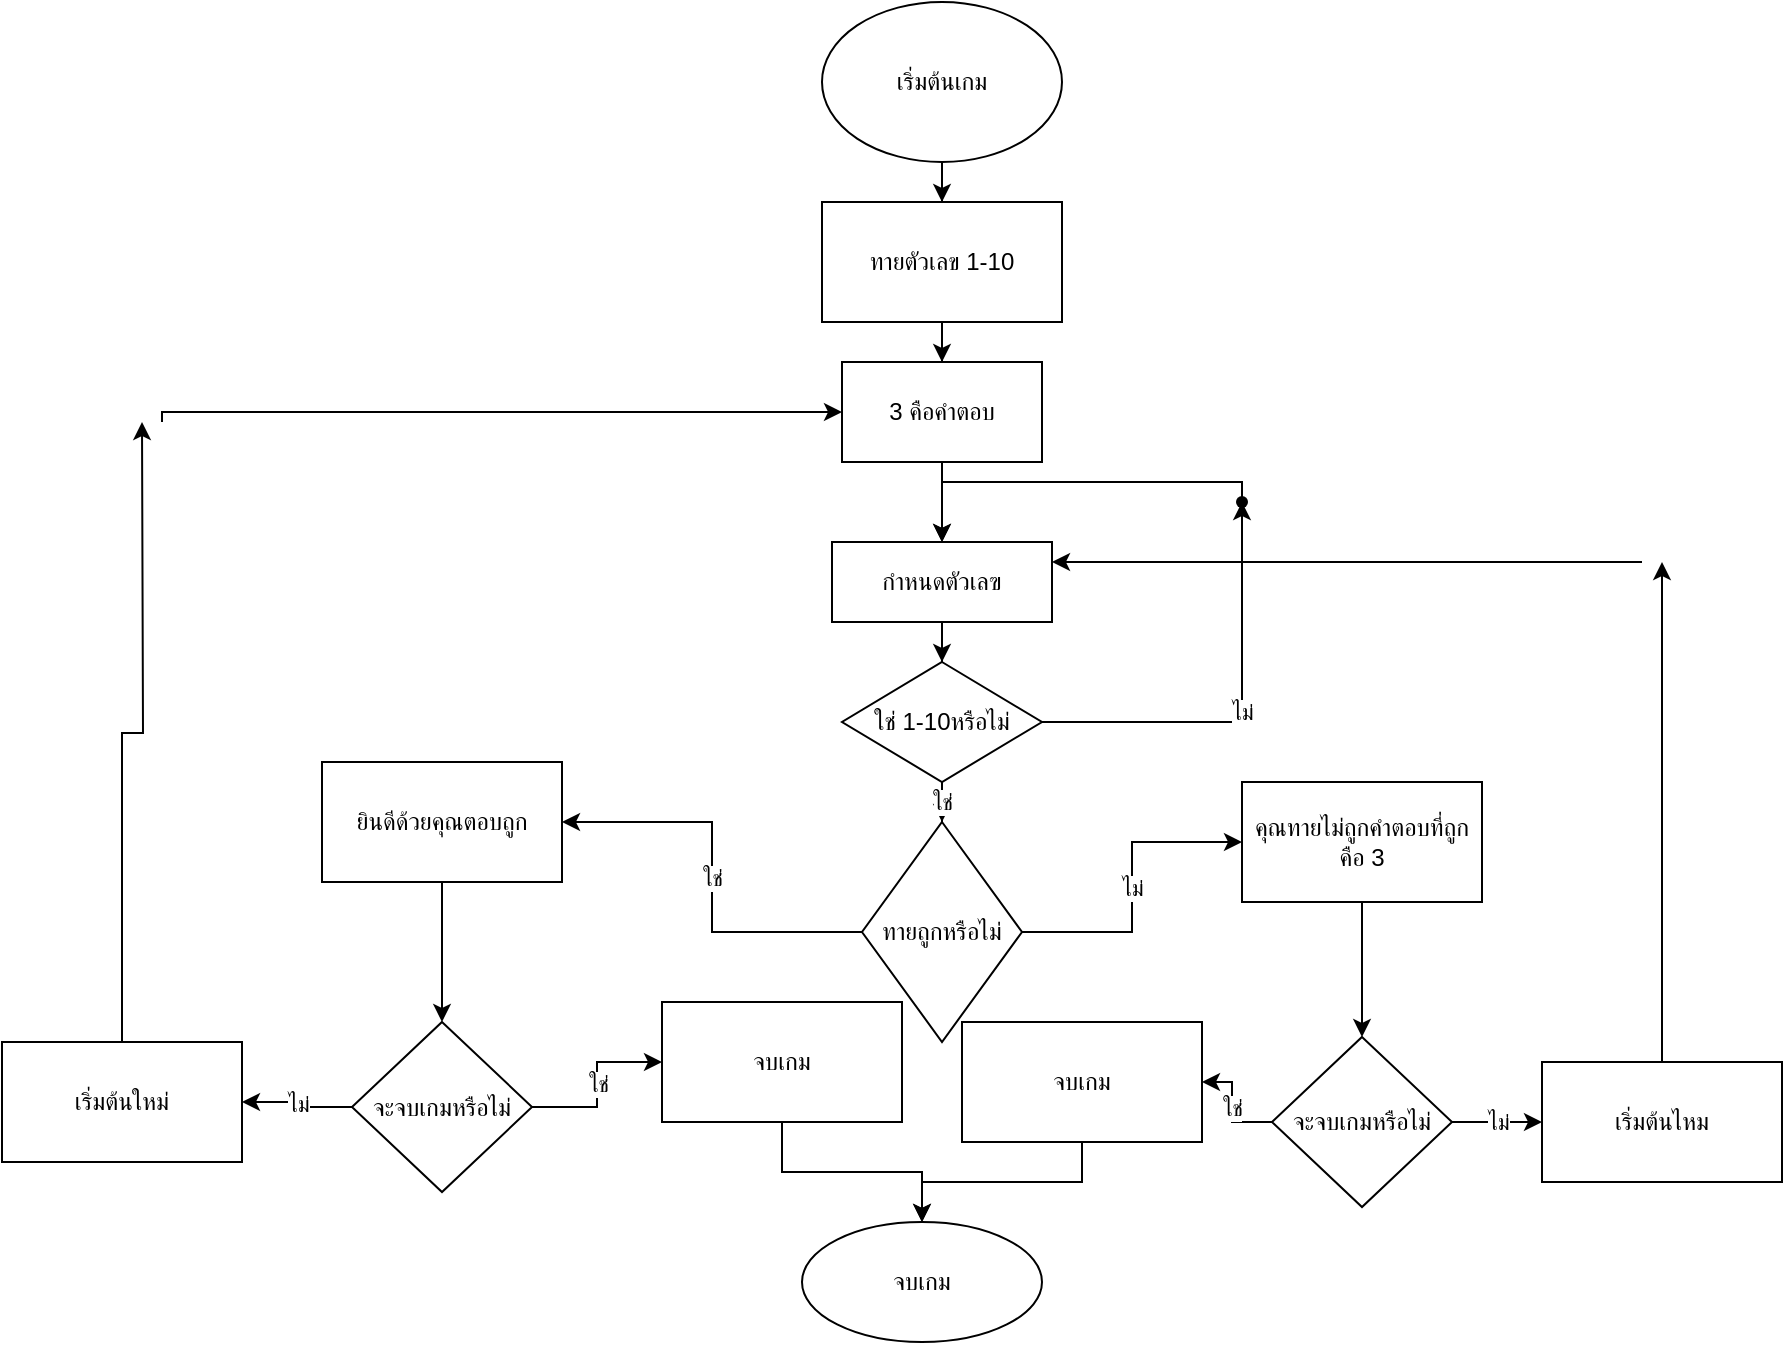 <mxfile version="20.6.0" type="github">
  <diagram id="pDeUd91LaXmuF7cPFV2_" name="Page-1">
    <mxGraphModel dx="2023" dy="677" grid="1" gridSize="10" guides="1" tooltips="1" connect="1" arrows="1" fold="1" page="1" pageScale="1" pageWidth="850" pageHeight="1100" math="0" shadow="0">
      <root>
        <mxCell id="0" />
        <mxCell id="1" parent="0" />
        <mxCell id="jgYm5BDfNLHtk2KfV3pF-10" value="" style="edgeStyle=orthogonalEdgeStyle;rounded=0;orthogonalLoop=1;jettySize=auto;html=1;" edge="1" parent="1" source="jgYm5BDfNLHtk2KfV3pF-8" target="jgYm5BDfNLHtk2KfV3pF-9">
          <mxGeometry relative="1" as="geometry" />
        </mxCell>
        <mxCell id="jgYm5BDfNLHtk2KfV3pF-8" value="เริ่มต้นเกม" style="ellipse;whiteSpace=wrap;html=1;" vertex="1" parent="1">
          <mxGeometry x="340" y="10" width="120" height="80" as="geometry" />
        </mxCell>
        <mxCell id="jgYm5BDfNLHtk2KfV3pF-39" style="edgeStyle=orthogonalEdgeStyle;rounded=0;orthogonalLoop=1;jettySize=auto;html=1;entryX=0.5;entryY=0;entryDx=0;entryDy=0;" edge="1" parent="1" source="jgYm5BDfNLHtk2KfV3pF-9" target="jgYm5BDfNLHtk2KfV3pF-38">
          <mxGeometry relative="1" as="geometry" />
        </mxCell>
        <mxCell id="jgYm5BDfNLHtk2KfV3pF-9" value="ทายตัวเลข 1-10" style="whiteSpace=wrap;html=1;" vertex="1" parent="1">
          <mxGeometry x="340" y="110" width="120" height="60" as="geometry" />
        </mxCell>
        <mxCell id="jgYm5BDfNLHtk2KfV3pF-22" value="ใช่" style="edgeStyle=orthogonalEdgeStyle;rounded=0;orthogonalLoop=1;jettySize=auto;html=1;" edge="1" parent="1" source="jgYm5BDfNLHtk2KfV3pF-19" target="jgYm5BDfNLHtk2KfV3pF-21">
          <mxGeometry relative="1" as="geometry" />
        </mxCell>
        <mxCell id="jgYm5BDfNLHtk2KfV3pF-28" value="ไม่" style="edgeStyle=orthogonalEdgeStyle;rounded=0;orthogonalLoop=1;jettySize=auto;html=1;" edge="1" parent="1" source="jgYm5BDfNLHtk2KfV3pF-19" target="jgYm5BDfNLHtk2KfV3pF-27">
          <mxGeometry relative="1" as="geometry" />
        </mxCell>
        <mxCell id="jgYm5BDfNLHtk2KfV3pF-19" value="ใช่ 1-10หรือไม่" style="rhombus;whiteSpace=wrap;html=1;" vertex="1" parent="1">
          <mxGeometry x="350" y="340" width="100" height="60" as="geometry" />
        </mxCell>
        <mxCell id="jgYm5BDfNLHtk2KfV3pF-37" value="ไม่" style="edgeStyle=orthogonalEdgeStyle;rounded=0;orthogonalLoop=1;jettySize=auto;html=1;" edge="1" parent="1" source="jgYm5BDfNLHtk2KfV3pF-21" target="jgYm5BDfNLHtk2KfV3pF-36">
          <mxGeometry relative="1" as="geometry" />
        </mxCell>
        <mxCell id="jgYm5BDfNLHtk2KfV3pF-42" value="ใช่" style="edgeStyle=orthogonalEdgeStyle;rounded=0;orthogonalLoop=1;jettySize=auto;html=1;" edge="1" parent="1" source="jgYm5BDfNLHtk2KfV3pF-21" target="jgYm5BDfNLHtk2KfV3pF-41">
          <mxGeometry relative="1" as="geometry" />
        </mxCell>
        <mxCell id="jgYm5BDfNLHtk2KfV3pF-21" value="ทายถูกหรือไม่" style="rhombus;whiteSpace=wrap;html=1;" vertex="1" parent="1">
          <mxGeometry x="360" y="420" width="80" height="110" as="geometry" />
        </mxCell>
        <mxCell id="jgYm5BDfNLHtk2KfV3pF-34" value="" style="edgeStyle=orthogonalEdgeStyle;rounded=0;orthogonalLoop=1;jettySize=auto;html=1;" edge="1" parent="1" source="jgYm5BDfNLHtk2KfV3pF-27" target="jgYm5BDfNLHtk2KfV3pF-32">
          <mxGeometry relative="1" as="geometry">
            <Array as="points">
              <mxPoint x="550" y="250" />
              <mxPoint x="400" y="250" />
            </Array>
          </mxGeometry>
        </mxCell>
        <mxCell id="jgYm5BDfNLHtk2KfV3pF-27" value="" style="shape=waypoint;sketch=0;size=6;pointerEvents=1;points=[];fillColor=default;resizable=0;rotatable=0;perimeter=centerPerimeter;snapToPoint=1;" vertex="1" parent="1">
          <mxGeometry x="530" y="240" width="40" height="40" as="geometry" />
        </mxCell>
        <mxCell id="jgYm5BDfNLHtk2KfV3pF-35" value="" style="edgeStyle=orthogonalEdgeStyle;rounded=0;orthogonalLoop=1;jettySize=auto;html=1;" edge="1" parent="1" source="jgYm5BDfNLHtk2KfV3pF-32" target="jgYm5BDfNLHtk2KfV3pF-19">
          <mxGeometry relative="1" as="geometry" />
        </mxCell>
        <mxCell id="jgYm5BDfNLHtk2KfV3pF-32" value="กำหนดตัวเลฃ" style="rounded=0;whiteSpace=wrap;html=1;" vertex="1" parent="1">
          <mxGeometry x="345" y="280" width="110" height="40" as="geometry" />
        </mxCell>
        <mxCell id="jgYm5BDfNLHtk2KfV3pF-44" value="" style="edgeStyle=orthogonalEdgeStyle;rounded=0;orthogonalLoop=1;jettySize=auto;html=1;" edge="1" parent="1" source="jgYm5BDfNLHtk2KfV3pF-36" target="jgYm5BDfNLHtk2KfV3pF-43">
          <mxGeometry relative="1" as="geometry" />
        </mxCell>
        <mxCell id="jgYm5BDfNLHtk2KfV3pF-36" value="คุณทายไม่ถูกคำตอบที่ถูกคือ 3" style="whiteSpace=wrap;html=1;" vertex="1" parent="1">
          <mxGeometry x="550" y="400" width="120" height="60" as="geometry" />
        </mxCell>
        <mxCell id="jgYm5BDfNLHtk2KfV3pF-40" style="edgeStyle=orthogonalEdgeStyle;rounded=0;orthogonalLoop=1;jettySize=auto;html=1;entryX=0.5;entryY=0;entryDx=0;entryDy=0;" edge="1" parent="1" source="jgYm5BDfNLHtk2KfV3pF-38" target="jgYm5BDfNLHtk2KfV3pF-32">
          <mxGeometry relative="1" as="geometry" />
        </mxCell>
        <mxCell id="jgYm5BDfNLHtk2KfV3pF-38" value="3 คือคำตอบ" style="rounded=0;whiteSpace=wrap;html=1;" vertex="1" parent="1">
          <mxGeometry x="350" y="190" width="100" height="50" as="geometry" />
        </mxCell>
        <mxCell id="jgYm5BDfNLHtk2KfV3pF-55" value="" style="edgeStyle=orthogonalEdgeStyle;rounded=0;orthogonalLoop=1;jettySize=auto;html=1;" edge="1" parent="1" source="jgYm5BDfNLHtk2KfV3pF-41" target="jgYm5BDfNLHtk2KfV3pF-54">
          <mxGeometry relative="1" as="geometry" />
        </mxCell>
        <mxCell id="jgYm5BDfNLHtk2KfV3pF-41" value="ยินดีด้วยคุณตอบถูก" style="whiteSpace=wrap;html=1;fontSize=12;" vertex="1" parent="1">
          <mxGeometry x="90" y="390" width="120" height="60" as="geometry" />
        </mxCell>
        <mxCell id="jgYm5BDfNLHtk2KfV3pF-51" value="ใช่" style="edgeStyle=orthogonalEdgeStyle;rounded=0;orthogonalLoop=1;jettySize=auto;html=1;" edge="1" parent="1" source="jgYm5BDfNLHtk2KfV3pF-43" target="jgYm5BDfNLHtk2KfV3pF-50">
          <mxGeometry relative="1" as="geometry" />
        </mxCell>
        <mxCell id="jgYm5BDfNLHtk2KfV3pF-64" value="ไม่" style="edgeStyle=orthogonalEdgeStyle;rounded=0;orthogonalLoop=1;jettySize=auto;html=1;" edge="1" parent="1" source="jgYm5BDfNLHtk2KfV3pF-43" target="jgYm5BDfNLHtk2KfV3pF-45">
          <mxGeometry relative="1" as="geometry" />
        </mxCell>
        <mxCell id="jgYm5BDfNLHtk2KfV3pF-43" value="จะจบเกมหรือไม่" style="rhombus;whiteSpace=wrap;html=1;" vertex="1" parent="1">
          <mxGeometry x="565" y="527.5" width="90" height="85" as="geometry" />
        </mxCell>
        <mxCell id="jgYm5BDfNLHtk2KfV3pF-48" style="edgeStyle=orthogonalEdgeStyle;rounded=0;orthogonalLoop=1;jettySize=auto;html=1;" edge="1" parent="1" source="jgYm5BDfNLHtk2KfV3pF-45">
          <mxGeometry relative="1" as="geometry">
            <mxPoint x="760" y="290" as="targetPoint" />
          </mxGeometry>
        </mxCell>
        <mxCell id="jgYm5BDfNLHtk2KfV3pF-45" value="เริ่มต้นไหม" style="whiteSpace=wrap;html=1;" vertex="1" parent="1">
          <mxGeometry x="700" y="540" width="120" height="60" as="geometry" />
        </mxCell>
        <mxCell id="jgYm5BDfNLHtk2KfV3pF-49" style="edgeStyle=orthogonalEdgeStyle;rounded=0;orthogonalLoop=1;jettySize=auto;html=1;" edge="1" parent="1" target="jgYm5BDfNLHtk2KfV3pF-32">
          <mxGeometry relative="1" as="geometry">
            <mxPoint x="750" y="290" as="sourcePoint" />
            <Array as="points">
              <mxPoint x="560" y="290" />
              <mxPoint x="560" y="290" />
            </Array>
          </mxGeometry>
        </mxCell>
        <mxCell id="jgYm5BDfNLHtk2KfV3pF-66" value="" style="edgeStyle=orthogonalEdgeStyle;rounded=0;orthogonalLoop=1;jettySize=auto;html=1;" edge="1" parent="1" source="jgYm5BDfNLHtk2KfV3pF-50" target="jgYm5BDfNLHtk2KfV3pF-65">
          <mxGeometry relative="1" as="geometry" />
        </mxCell>
        <mxCell id="jgYm5BDfNLHtk2KfV3pF-50" value="จบเกม" style="whiteSpace=wrap;html=1;" vertex="1" parent="1">
          <mxGeometry x="410" y="520" width="120" height="60" as="geometry" />
        </mxCell>
        <mxCell id="jgYm5BDfNLHtk2KfV3pF-57" value="ใช่" style="edgeStyle=orthogonalEdgeStyle;rounded=0;orthogonalLoop=1;jettySize=auto;html=1;" edge="1" parent="1" source="jgYm5BDfNLHtk2KfV3pF-54" target="jgYm5BDfNLHtk2KfV3pF-56">
          <mxGeometry relative="1" as="geometry" />
        </mxCell>
        <mxCell id="jgYm5BDfNLHtk2KfV3pF-63" value="ไม่" style="edgeStyle=orthogonalEdgeStyle;rounded=0;orthogonalLoop=1;jettySize=auto;html=1;" edge="1" parent="1" source="jgYm5BDfNLHtk2KfV3pF-54" target="jgYm5BDfNLHtk2KfV3pF-58">
          <mxGeometry relative="1" as="geometry" />
        </mxCell>
        <mxCell id="jgYm5BDfNLHtk2KfV3pF-54" value="จะจบเกมหรือไม่" style="rhombus;whiteSpace=wrap;html=1;" vertex="1" parent="1">
          <mxGeometry x="105" y="520" width="90" height="85" as="geometry" />
        </mxCell>
        <mxCell id="jgYm5BDfNLHtk2KfV3pF-67" style="edgeStyle=orthogonalEdgeStyle;rounded=0;orthogonalLoop=1;jettySize=auto;html=1;" edge="1" parent="1" source="jgYm5BDfNLHtk2KfV3pF-56" target="jgYm5BDfNLHtk2KfV3pF-65">
          <mxGeometry relative="1" as="geometry" />
        </mxCell>
        <mxCell id="jgYm5BDfNLHtk2KfV3pF-56" value="จบเกม" style="whiteSpace=wrap;html=1;" vertex="1" parent="1">
          <mxGeometry x="260" y="510" width="120" height="60" as="geometry" />
        </mxCell>
        <mxCell id="jgYm5BDfNLHtk2KfV3pF-61" style="edgeStyle=orthogonalEdgeStyle;rounded=0;orthogonalLoop=1;jettySize=auto;html=1;" edge="1" parent="1" source="jgYm5BDfNLHtk2KfV3pF-58">
          <mxGeometry relative="1" as="geometry">
            <mxPoint y="220" as="targetPoint" />
          </mxGeometry>
        </mxCell>
        <mxCell id="jgYm5BDfNLHtk2KfV3pF-58" value="เริ่มต้นใหม่" style="whiteSpace=wrap;html=1;" vertex="1" parent="1">
          <mxGeometry x="-70" y="530" width="120" height="60" as="geometry" />
        </mxCell>
        <mxCell id="jgYm5BDfNLHtk2KfV3pF-62" style="edgeStyle=orthogonalEdgeStyle;rounded=0;orthogonalLoop=1;jettySize=auto;html=1;" edge="1" parent="1" target="jgYm5BDfNLHtk2KfV3pF-38">
          <mxGeometry relative="1" as="geometry">
            <mxPoint x="10" y="220" as="sourcePoint" />
            <Array as="points">
              <mxPoint x="10" y="215" />
            </Array>
          </mxGeometry>
        </mxCell>
        <mxCell id="jgYm5BDfNLHtk2KfV3pF-65" value="จบเกม" style="ellipse;whiteSpace=wrap;html=1;" vertex="1" parent="1">
          <mxGeometry x="330" y="620" width="120" height="60" as="geometry" />
        </mxCell>
      </root>
    </mxGraphModel>
  </diagram>
</mxfile>
